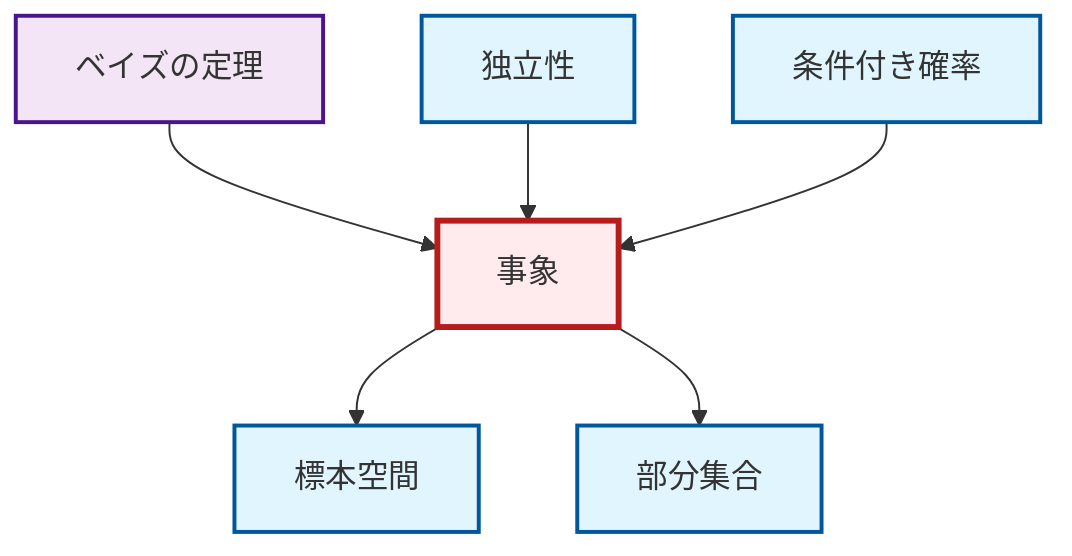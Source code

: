 graph TD
    classDef definition fill:#e1f5fe,stroke:#01579b,stroke-width:2px
    classDef theorem fill:#f3e5f5,stroke:#4a148c,stroke-width:2px
    classDef axiom fill:#fff3e0,stroke:#e65100,stroke-width:2px
    classDef example fill:#e8f5e9,stroke:#1b5e20,stroke-width:2px
    classDef current fill:#ffebee,stroke:#b71c1c,stroke-width:3px
    def-sample-space["標本空間"]:::definition
    def-event["事象"]:::definition
    def-independence["独立性"]:::definition
    thm-bayes["ベイズの定理"]:::theorem
    def-subset["部分集合"]:::definition
    def-conditional-probability["条件付き確率"]:::definition
    def-event --> def-sample-space
    thm-bayes --> def-event
    def-independence --> def-event
    def-conditional-probability --> def-event
    def-event --> def-subset
    class def-event current